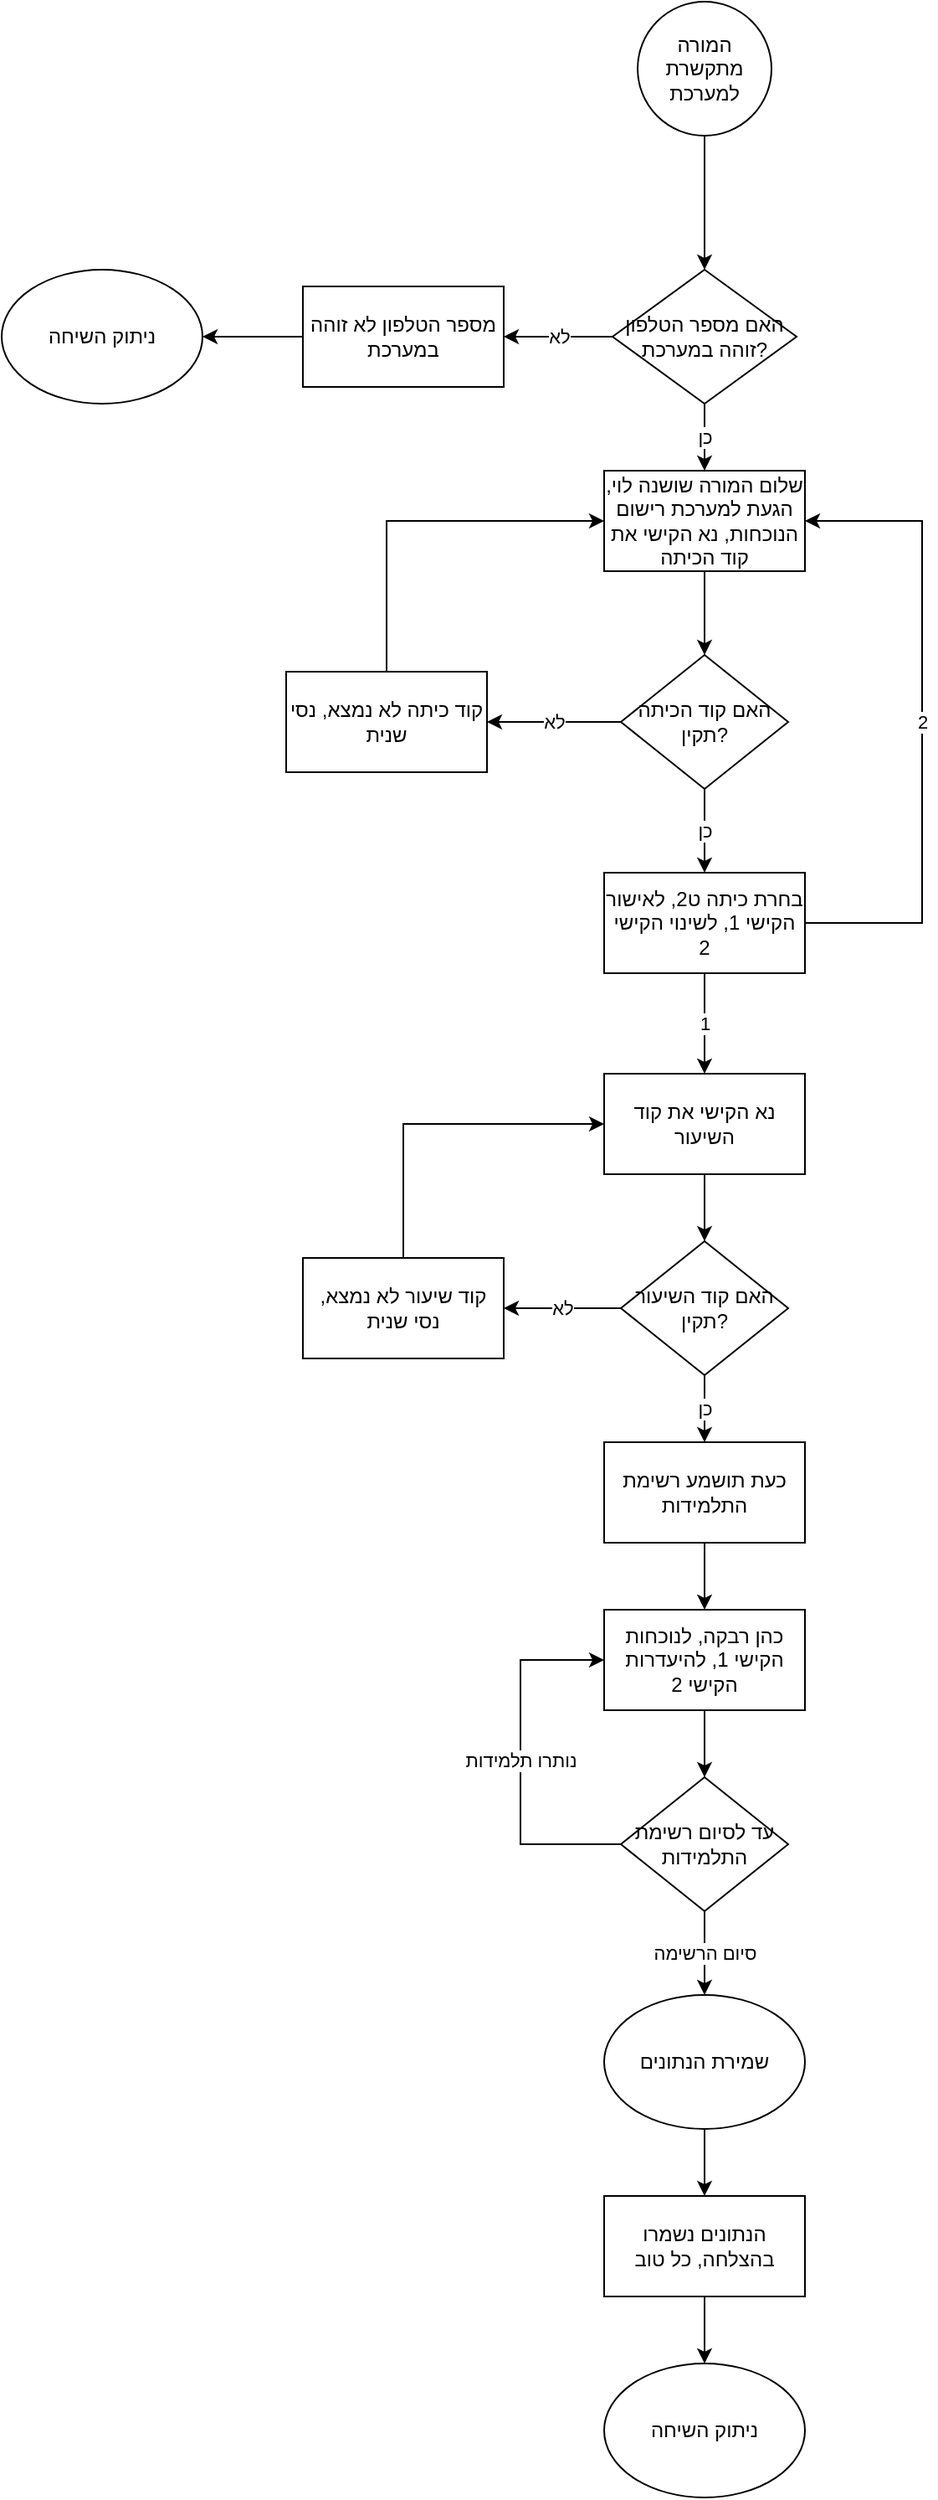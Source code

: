 <mxfile version="14.1.8" type="device"><diagram id="m7NALo4FyJEd6cVBQKXY" name="‫עמוד-1‬"><mxGraphModel dx="936" dy="632" grid="1" gridSize="10" guides="1" tooltips="1" connect="1" arrows="1" fold="1" page="1" pageScale="1" pageWidth="827" pageHeight="1169" math="0" shadow="0"><root><mxCell id="0"/><mxCell id="1" parent="0"/><mxCell id="0g5We1OYWBChoVtcvdcq-5" value="" style="edgeStyle=orthogonalEdgeStyle;rounded=0;orthogonalLoop=1;jettySize=auto;html=1;" edge="1" parent="1" source="0g5We1OYWBChoVtcvdcq-1" target="0g5We1OYWBChoVtcvdcq-4"><mxGeometry relative="1" as="geometry"/></mxCell><mxCell id="0g5We1OYWBChoVtcvdcq-1" value="המורה מתקשרת למערכת" style="ellipse;whiteSpace=wrap;html=1;aspect=fixed;" vertex="1" parent="1"><mxGeometry x="400" y="40" width="80" height="80" as="geometry"/></mxCell><mxCell id="0g5We1OYWBChoVtcvdcq-12" value="" style="edgeStyle=orthogonalEdgeStyle;rounded=0;orthogonalLoop=1;jettySize=auto;html=1;" edge="1" parent="1" source="0g5We1OYWBChoVtcvdcq-2" target="0g5We1OYWBChoVtcvdcq-11"><mxGeometry relative="1" as="geometry"/></mxCell><mxCell id="0g5We1OYWBChoVtcvdcq-2" value="שלום המורה שושנה לוי, הגעת למערכת רישום הנוכחות, נא הקישי את קוד הכיתה" style="whiteSpace=wrap;html=1;" vertex="1" parent="1"><mxGeometry x="380" y="320" width="120" height="60" as="geometry"/></mxCell><mxCell id="0g5We1OYWBChoVtcvdcq-7" value="לא" style="edgeStyle=orthogonalEdgeStyle;rounded=0;orthogonalLoop=1;jettySize=auto;html=1;" edge="1" parent="1" source="0g5We1OYWBChoVtcvdcq-4" target="0g5We1OYWBChoVtcvdcq-6"><mxGeometry relative="1" as="geometry"/></mxCell><mxCell id="0g5We1OYWBChoVtcvdcq-10" value="כן" style="edgeStyle=orthogonalEdgeStyle;rounded=0;orthogonalLoop=1;jettySize=auto;html=1;" edge="1" parent="1" source="0g5We1OYWBChoVtcvdcq-4" target="0g5We1OYWBChoVtcvdcq-2"><mxGeometry relative="1" as="geometry"/></mxCell><mxCell id="0g5We1OYWBChoVtcvdcq-4" value="האם מספר הטלפון זוהה במערכת?" style="rhombus;whiteSpace=wrap;html=1;" vertex="1" parent="1"><mxGeometry x="385" y="200" width="110" height="80" as="geometry"/></mxCell><mxCell id="0g5We1OYWBChoVtcvdcq-9" value="" style="edgeStyle=orthogonalEdgeStyle;rounded=0;orthogonalLoop=1;jettySize=auto;html=1;" edge="1" parent="1" source="0g5We1OYWBChoVtcvdcq-6" target="0g5We1OYWBChoVtcvdcq-8"><mxGeometry relative="1" as="geometry"/></mxCell><mxCell id="0g5We1OYWBChoVtcvdcq-6" value="מספר הטלפון לא זוהה במערכת" style="whiteSpace=wrap;html=1;" vertex="1" parent="1"><mxGeometry x="200" y="210" width="120" height="60" as="geometry"/></mxCell><mxCell id="0g5We1OYWBChoVtcvdcq-8" value="ניתוק השיחה" style="ellipse;whiteSpace=wrap;html=1;" vertex="1" parent="1"><mxGeometry x="20" y="200" width="120" height="80" as="geometry"/></mxCell><mxCell id="0g5We1OYWBChoVtcvdcq-14" value="כן" style="edgeStyle=orthogonalEdgeStyle;rounded=0;orthogonalLoop=1;jettySize=auto;html=1;" edge="1" parent="1" source="0g5We1OYWBChoVtcvdcq-11" target="0g5We1OYWBChoVtcvdcq-13"><mxGeometry relative="1" as="geometry"/></mxCell><mxCell id="0g5We1OYWBChoVtcvdcq-16" value="לא" style="edgeStyle=orthogonalEdgeStyle;rounded=0;orthogonalLoop=1;jettySize=auto;html=1;" edge="1" parent="1" source="0g5We1OYWBChoVtcvdcq-11" target="0g5We1OYWBChoVtcvdcq-15"><mxGeometry relative="1" as="geometry"/></mxCell><mxCell id="0g5We1OYWBChoVtcvdcq-11" value="האם קוד הכיתה תקין?" style="rhombus;whiteSpace=wrap;html=1;" vertex="1" parent="1"><mxGeometry x="390" y="430" width="100" height="80" as="geometry"/></mxCell><mxCell id="0g5We1OYWBChoVtcvdcq-18" value="2" style="edgeStyle=orthogonalEdgeStyle;rounded=0;orthogonalLoop=1;jettySize=auto;html=1;entryX=1;entryY=0.5;entryDx=0;entryDy=0;" edge="1" parent="1" source="0g5We1OYWBChoVtcvdcq-13" target="0g5We1OYWBChoVtcvdcq-2"><mxGeometry relative="1" as="geometry"><Array as="points"><mxPoint x="570" y="590"/><mxPoint x="570" y="350"/></Array></mxGeometry></mxCell><mxCell id="0g5We1OYWBChoVtcvdcq-20" value="1" style="edgeStyle=orthogonalEdgeStyle;rounded=0;orthogonalLoop=1;jettySize=auto;html=1;" edge="1" parent="1" source="0g5We1OYWBChoVtcvdcq-13" target="0g5We1OYWBChoVtcvdcq-19"><mxGeometry relative="1" as="geometry"/></mxCell><mxCell id="0g5We1OYWBChoVtcvdcq-13" value="בחרת כיתה ט2, לאישור הקישי 1, לשינוי הקישי 2" style="whiteSpace=wrap;html=1;" vertex="1" parent="1"><mxGeometry x="380" y="560" width="120" height="60" as="geometry"/></mxCell><mxCell id="0g5We1OYWBChoVtcvdcq-17" style="edgeStyle=orthogonalEdgeStyle;rounded=0;orthogonalLoop=1;jettySize=auto;html=1;entryX=0;entryY=0.5;entryDx=0;entryDy=0;" edge="1" parent="1" source="0g5We1OYWBChoVtcvdcq-15" target="0g5We1OYWBChoVtcvdcq-2"><mxGeometry relative="1" as="geometry"><Array as="points"><mxPoint x="250" y="350"/></Array></mxGeometry></mxCell><mxCell id="0g5We1OYWBChoVtcvdcq-15" value="קוד כיתה לא נמצא, נסי שנית" style="whiteSpace=wrap;html=1;" vertex="1" parent="1"><mxGeometry x="190" y="440" width="120" height="60" as="geometry"/></mxCell><mxCell id="0g5We1OYWBChoVtcvdcq-22" value="" style="edgeStyle=orthogonalEdgeStyle;rounded=0;orthogonalLoop=1;jettySize=auto;html=1;" edge="1" parent="1" source="0g5We1OYWBChoVtcvdcq-19" target="0g5We1OYWBChoVtcvdcq-21"><mxGeometry relative="1" as="geometry"/></mxCell><mxCell id="0g5We1OYWBChoVtcvdcq-19" value="נא הקישי את קוד השיעור" style="whiteSpace=wrap;html=1;" vertex="1" parent="1"><mxGeometry x="380" y="680" width="120" height="60" as="geometry"/></mxCell><mxCell id="0g5We1OYWBChoVtcvdcq-24" value="לא" style="edgeStyle=orthogonalEdgeStyle;rounded=0;orthogonalLoop=1;jettySize=auto;html=1;" edge="1" parent="1" source="0g5We1OYWBChoVtcvdcq-21" target="0g5We1OYWBChoVtcvdcq-23"><mxGeometry relative="1" as="geometry"/></mxCell><mxCell id="0g5We1OYWBChoVtcvdcq-27" value="כן" style="edgeStyle=orthogonalEdgeStyle;rounded=0;orthogonalLoop=1;jettySize=auto;html=1;" edge="1" parent="1" source="0g5We1OYWBChoVtcvdcq-21" target="0g5We1OYWBChoVtcvdcq-26"><mxGeometry relative="1" as="geometry"/></mxCell><mxCell id="0g5We1OYWBChoVtcvdcq-21" value="האם קוד השיעור תקין?" style="rhombus;whiteSpace=wrap;html=1;" vertex="1" parent="1"><mxGeometry x="390" y="780" width="100" height="80" as="geometry"/></mxCell><mxCell id="0g5We1OYWBChoVtcvdcq-25" style="edgeStyle=orthogonalEdgeStyle;rounded=0;orthogonalLoop=1;jettySize=auto;html=1;entryX=0;entryY=0.5;entryDx=0;entryDy=0;" edge="1" parent="1" source="0g5We1OYWBChoVtcvdcq-23" target="0g5We1OYWBChoVtcvdcq-19"><mxGeometry relative="1" as="geometry"><Array as="points"><mxPoint x="260" y="710"/></Array></mxGeometry></mxCell><mxCell id="0g5We1OYWBChoVtcvdcq-23" value="קוד שיעור לא נמצא, נסי שנית" style="whiteSpace=wrap;html=1;" vertex="1" parent="1"><mxGeometry x="200" y="790" width="120" height="60" as="geometry"/></mxCell><mxCell id="0g5We1OYWBChoVtcvdcq-29" value="" style="edgeStyle=orthogonalEdgeStyle;rounded=0;orthogonalLoop=1;jettySize=auto;html=1;" edge="1" parent="1" source="0g5We1OYWBChoVtcvdcq-26" target="0g5We1OYWBChoVtcvdcq-28"><mxGeometry relative="1" as="geometry"/></mxCell><mxCell id="0g5We1OYWBChoVtcvdcq-26" value="כעת תושמע רשימת התלמידות" style="whiteSpace=wrap;html=1;" vertex="1" parent="1"><mxGeometry x="380" y="900" width="120" height="60" as="geometry"/></mxCell><mxCell id="0g5We1OYWBChoVtcvdcq-31" value="" style="edgeStyle=orthogonalEdgeStyle;rounded=0;orthogonalLoop=1;jettySize=auto;html=1;" edge="1" parent="1" source="0g5We1OYWBChoVtcvdcq-28" target="0g5We1OYWBChoVtcvdcq-30"><mxGeometry relative="1" as="geometry"/></mxCell><mxCell id="0g5We1OYWBChoVtcvdcq-28" value="כהן רבקה, לנוכחות הקישי 1, להיעדרות הקישי 2" style="whiteSpace=wrap;html=1;" vertex="1" parent="1"><mxGeometry x="380" y="1000" width="120" height="60" as="geometry"/></mxCell><mxCell id="0g5We1OYWBChoVtcvdcq-32" value="נותרו תלמידות" style="edgeStyle=orthogonalEdgeStyle;rounded=0;orthogonalLoop=1;jettySize=auto;html=1;entryX=0;entryY=0.5;entryDx=0;entryDy=0;exitX=0;exitY=0.5;exitDx=0;exitDy=0;" edge="1" parent="1" source="0g5We1OYWBChoVtcvdcq-30" target="0g5We1OYWBChoVtcvdcq-28"><mxGeometry relative="1" as="geometry"><mxPoint x="280" y="1170" as="sourcePoint"/><Array as="points"><mxPoint x="330" y="1140"/><mxPoint x="330" y="1030"/></Array></mxGeometry></mxCell><mxCell id="0g5We1OYWBChoVtcvdcq-34" value="סיום הרשימה" style="edgeStyle=orthogonalEdgeStyle;rounded=0;orthogonalLoop=1;jettySize=auto;html=1;" edge="1" parent="1" source="0g5We1OYWBChoVtcvdcq-30" target="0g5We1OYWBChoVtcvdcq-33"><mxGeometry relative="1" as="geometry"/></mxCell><mxCell id="0g5We1OYWBChoVtcvdcq-30" value="עד לסיום רשימת התלמידות" style="rhombus;whiteSpace=wrap;html=1;" vertex="1" parent="1"><mxGeometry x="390" y="1100" width="100" height="80" as="geometry"/></mxCell><mxCell id="0g5We1OYWBChoVtcvdcq-36" value="" style="edgeStyle=orthogonalEdgeStyle;rounded=0;orthogonalLoop=1;jettySize=auto;html=1;" edge="1" parent="1" source="0g5We1OYWBChoVtcvdcq-33" target="0g5We1OYWBChoVtcvdcq-35"><mxGeometry relative="1" as="geometry"/></mxCell><mxCell id="0g5We1OYWBChoVtcvdcq-33" value="שמירת הנתונים" style="ellipse;whiteSpace=wrap;html=1;" vertex="1" parent="1"><mxGeometry x="380" y="1230" width="120" height="80" as="geometry"/></mxCell><mxCell id="0g5We1OYWBChoVtcvdcq-38" value="" style="edgeStyle=orthogonalEdgeStyle;rounded=0;orthogonalLoop=1;jettySize=auto;html=1;" edge="1" parent="1" source="0g5We1OYWBChoVtcvdcq-35" target="0g5We1OYWBChoVtcvdcq-37"><mxGeometry relative="1" as="geometry"/></mxCell><mxCell id="0g5We1OYWBChoVtcvdcq-35" value="הנתונים נשמרו בהצלחה, כל טוב" style="whiteSpace=wrap;html=1;" vertex="1" parent="1"><mxGeometry x="380" y="1350" width="120" height="60" as="geometry"/></mxCell><mxCell id="0g5We1OYWBChoVtcvdcq-37" value="ניתוק השיחה" style="ellipse;whiteSpace=wrap;html=1;" vertex="1" parent="1"><mxGeometry x="380" y="1450" width="120" height="80" as="geometry"/></mxCell></root></mxGraphModel></diagram></mxfile>